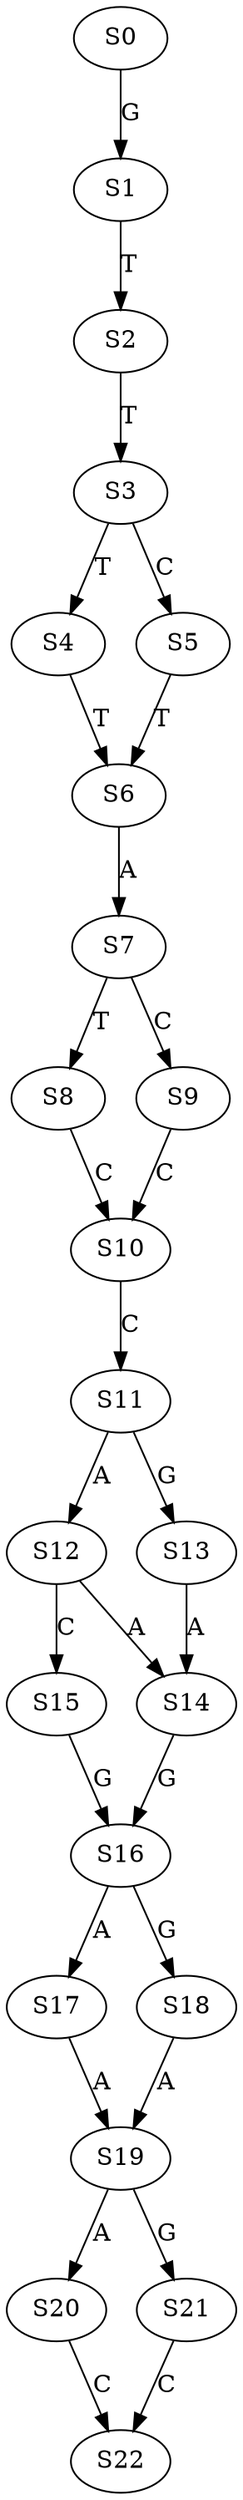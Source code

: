 strict digraph  {
	S0 -> S1 [ label = G ];
	S1 -> S2 [ label = T ];
	S2 -> S3 [ label = T ];
	S3 -> S4 [ label = T ];
	S3 -> S5 [ label = C ];
	S4 -> S6 [ label = T ];
	S5 -> S6 [ label = T ];
	S6 -> S7 [ label = A ];
	S7 -> S8 [ label = T ];
	S7 -> S9 [ label = C ];
	S8 -> S10 [ label = C ];
	S9 -> S10 [ label = C ];
	S10 -> S11 [ label = C ];
	S11 -> S12 [ label = A ];
	S11 -> S13 [ label = G ];
	S12 -> S14 [ label = A ];
	S12 -> S15 [ label = C ];
	S13 -> S14 [ label = A ];
	S14 -> S16 [ label = G ];
	S15 -> S16 [ label = G ];
	S16 -> S17 [ label = A ];
	S16 -> S18 [ label = G ];
	S17 -> S19 [ label = A ];
	S18 -> S19 [ label = A ];
	S19 -> S20 [ label = A ];
	S19 -> S21 [ label = G ];
	S20 -> S22 [ label = C ];
	S21 -> S22 [ label = C ];
}
